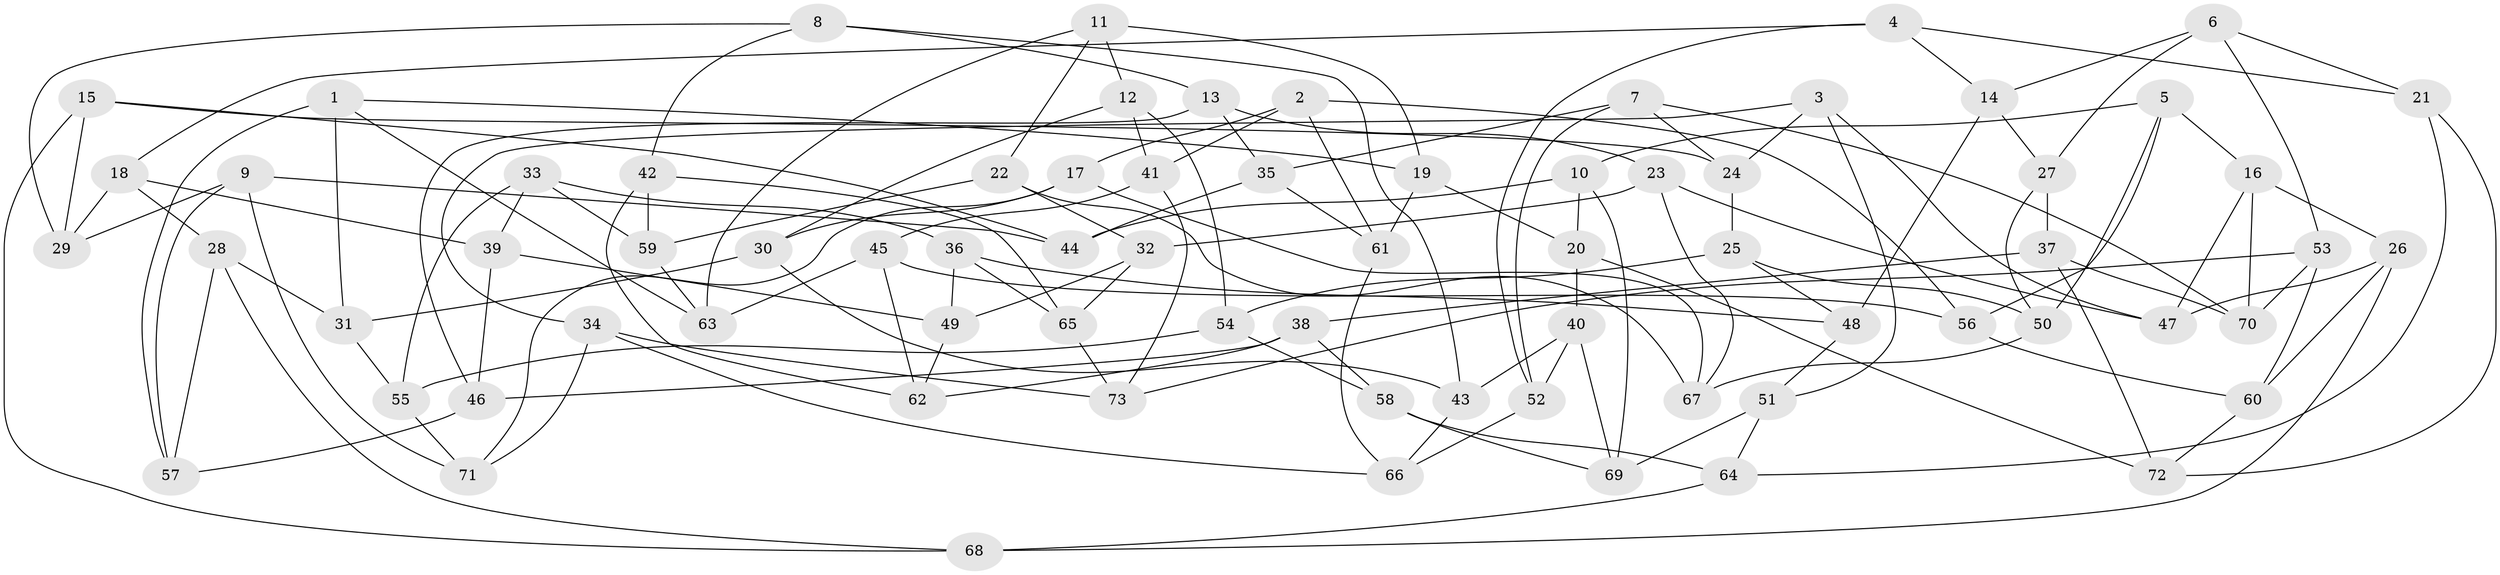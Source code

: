 // Generated by graph-tools (version 1.1) at 2025/11/02/27/25 16:11:46]
// undirected, 73 vertices, 146 edges
graph export_dot {
graph [start="1"]
  node [color=gray90,style=filled];
  1;
  2;
  3;
  4;
  5;
  6;
  7;
  8;
  9;
  10;
  11;
  12;
  13;
  14;
  15;
  16;
  17;
  18;
  19;
  20;
  21;
  22;
  23;
  24;
  25;
  26;
  27;
  28;
  29;
  30;
  31;
  32;
  33;
  34;
  35;
  36;
  37;
  38;
  39;
  40;
  41;
  42;
  43;
  44;
  45;
  46;
  47;
  48;
  49;
  50;
  51;
  52;
  53;
  54;
  55;
  56;
  57;
  58;
  59;
  60;
  61;
  62;
  63;
  64;
  65;
  66;
  67;
  68;
  69;
  70;
  71;
  72;
  73;
  1 -- 19;
  1 -- 63;
  1 -- 57;
  1 -- 31;
  2 -- 17;
  2 -- 56;
  2 -- 41;
  2 -- 61;
  3 -- 47;
  3 -- 34;
  3 -- 51;
  3 -- 24;
  4 -- 52;
  4 -- 21;
  4 -- 18;
  4 -- 14;
  5 -- 50;
  5 -- 16;
  5 -- 10;
  5 -- 56;
  6 -- 27;
  6 -- 53;
  6 -- 21;
  6 -- 14;
  7 -- 70;
  7 -- 52;
  7 -- 24;
  7 -- 35;
  8 -- 43;
  8 -- 29;
  8 -- 13;
  8 -- 42;
  9 -- 29;
  9 -- 57;
  9 -- 71;
  9 -- 44;
  10 -- 44;
  10 -- 69;
  10 -- 20;
  11 -- 22;
  11 -- 19;
  11 -- 12;
  11 -- 63;
  12 -- 54;
  12 -- 30;
  12 -- 41;
  13 -- 23;
  13 -- 46;
  13 -- 35;
  14 -- 27;
  14 -- 48;
  15 -- 29;
  15 -- 24;
  15 -- 68;
  15 -- 44;
  16 -- 70;
  16 -- 47;
  16 -- 26;
  17 -- 30;
  17 -- 71;
  17 -- 67;
  18 -- 29;
  18 -- 39;
  18 -- 28;
  19 -- 61;
  19 -- 20;
  20 -- 40;
  20 -- 72;
  21 -- 64;
  21 -- 72;
  22 -- 67;
  22 -- 32;
  22 -- 59;
  23 -- 67;
  23 -- 47;
  23 -- 32;
  24 -- 25;
  25 -- 50;
  25 -- 54;
  25 -- 48;
  26 -- 60;
  26 -- 47;
  26 -- 68;
  27 -- 50;
  27 -- 37;
  28 -- 68;
  28 -- 57;
  28 -- 31;
  30 -- 31;
  30 -- 43;
  31 -- 55;
  32 -- 49;
  32 -- 65;
  33 -- 36;
  33 -- 59;
  33 -- 55;
  33 -- 39;
  34 -- 66;
  34 -- 73;
  34 -- 71;
  35 -- 61;
  35 -- 44;
  36 -- 48;
  36 -- 65;
  36 -- 49;
  37 -- 72;
  37 -- 70;
  37 -- 38;
  38 -- 58;
  38 -- 62;
  38 -- 46;
  39 -- 46;
  39 -- 49;
  40 -- 69;
  40 -- 52;
  40 -- 43;
  41 -- 45;
  41 -- 73;
  42 -- 65;
  42 -- 59;
  42 -- 62;
  43 -- 66;
  45 -- 56;
  45 -- 62;
  45 -- 63;
  46 -- 57;
  48 -- 51;
  49 -- 62;
  50 -- 67;
  51 -- 69;
  51 -- 64;
  52 -- 66;
  53 -- 60;
  53 -- 70;
  53 -- 73;
  54 -- 55;
  54 -- 58;
  55 -- 71;
  56 -- 60;
  58 -- 69;
  58 -- 64;
  59 -- 63;
  60 -- 72;
  61 -- 66;
  64 -- 68;
  65 -- 73;
}
